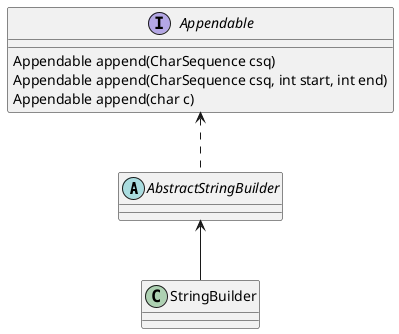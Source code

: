 @startuml
abstract class AbstractStringBuilder{

}

interface Appendable{
    Appendable append(CharSequence csq)
    Appendable append(CharSequence csq, int start, int end)
    Appendable append(char c)
}

class StringBuilder{

}

Appendable <.. AbstractStringBuilder
AbstractStringBuilder <-- StringBuilder


@enduml